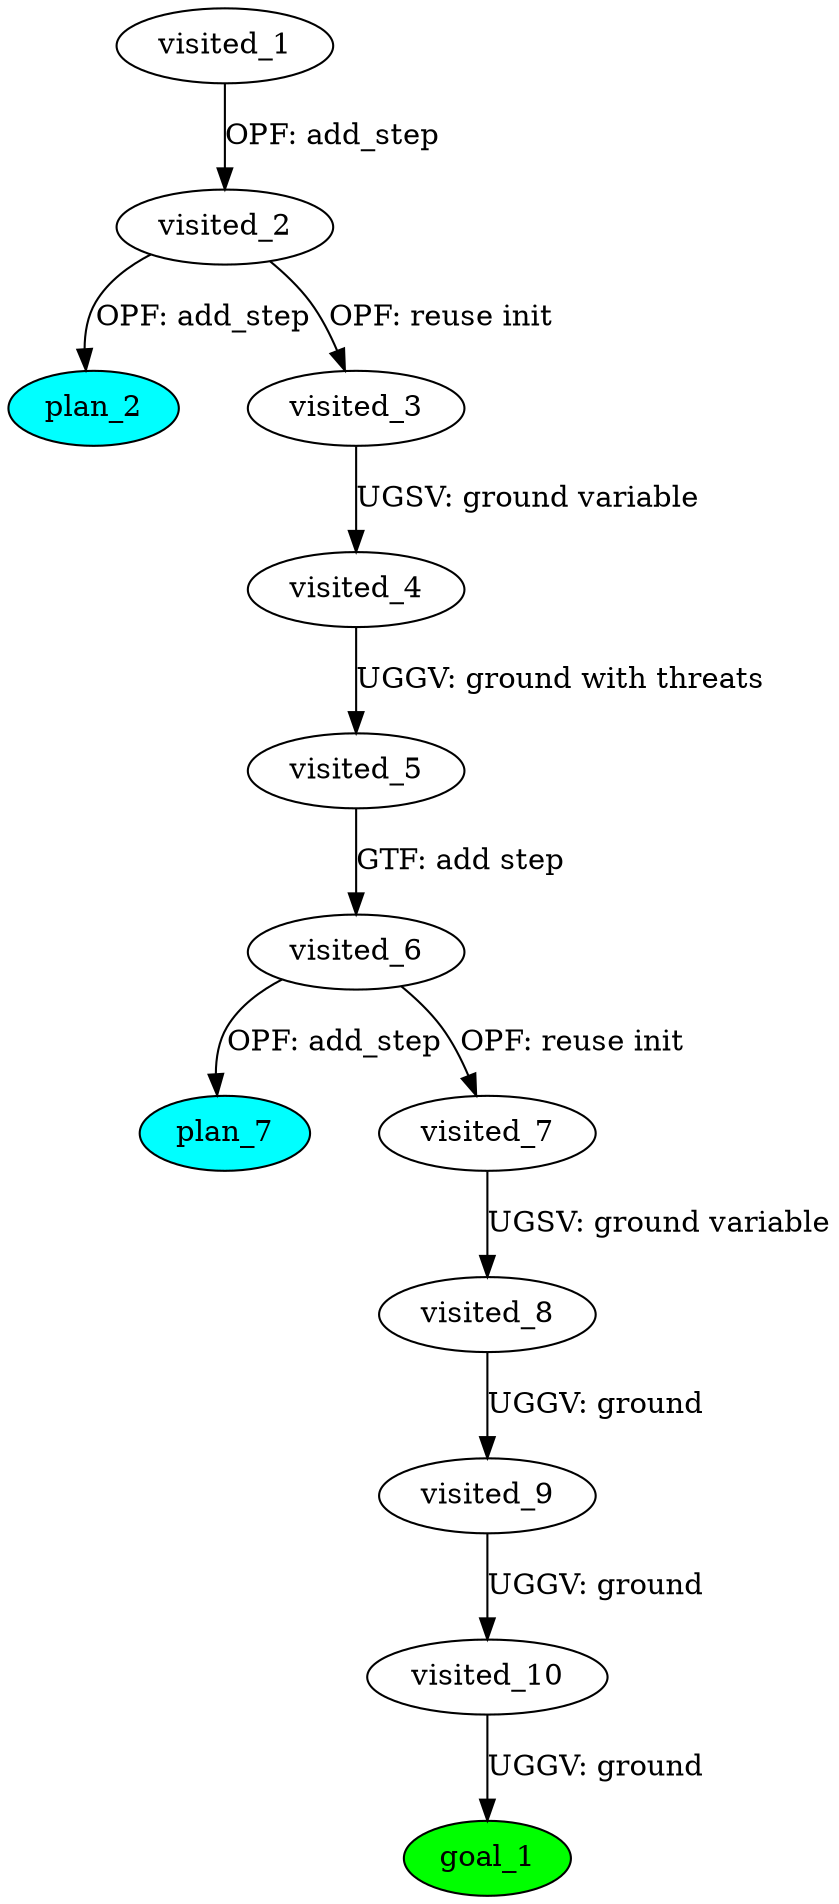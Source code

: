 digraph {
	"a08a8461-367f-cbe0-099e-4cc2ada16327" [label=plan_0 fillcolor=cyan style=filled]
	"a08a8461-367f-cbe0-099e-4cc2ada16327" [label=visited_1 fillcolor=white style=filled]
	"326c7c76-96d8-0638-aa19-9d0fdac01824" [label=plan_1 fillcolor=cyan style=filled]
	"a08a8461-367f-cbe0-099e-4cc2ada16327" -> "326c7c76-96d8-0638-aa19-9d0fdac01824" [label="OPF: add_step"]
	"326c7c76-96d8-0638-aa19-9d0fdac01824" [label=visited_2 fillcolor=white style=filled]
	"d624b7ef-5f9f-1db3-707b-0426d80fea64" [label=plan_2 fillcolor=cyan style=filled]
	"326c7c76-96d8-0638-aa19-9d0fdac01824" -> "d624b7ef-5f9f-1db3-707b-0426d80fea64" [label="OPF: add_step"]
	"3f650334-5988-b3f2-34d6-5ba051bb56fc" [label=plan_3 fillcolor=cyan style=filled]
	"326c7c76-96d8-0638-aa19-9d0fdac01824" -> "3f650334-5988-b3f2-34d6-5ba051bb56fc" [label="OPF: reuse init"]
	"3f650334-5988-b3f2-34d6-5ba051bb56fc" [label=visited_3 fillcolor=white style=filled]
	"7eb5493e-5496-c338-b09f-863e1196f4d8" [label=plan_4 fillcolor=cyan style=filled]
	"3f650334-5988-b3f2-34d6-5ba051bb56fc" -> "7eb5493e-5496-c338-b09f-863e1196f4d8" [label="UGSV: ground variable"]
	"7eb5493e-5496-c338-b09f-863e1196f4d8" [label=visited_4 fillcolor=white style=filled]
	"759d0660-f7fc-111d-e661-ea7e24066472" [label=plan_5 fillcolor=cyan style=filled]
	"7eb5493e-5496-c338-b09f-863e1196f4d8" -> "759d0660-f7fc-111d-e661-ea7e24066472" [label="UGGV: ground with threats"]
	"759d0660-f7fc-111d-e661-ea7e24066472" [label=visited_5 fillcolor=white style=filled]
	"458c6bdd-9e70-49ff-0cd7-897f286d84e5" [label=plan_6 fillcolor=cyan style=filled]
	"759d0660-f7fc-111d-e661-ea7e24066472" -> "458c6bdd-9e70-49ff-0cd7-897f286d84e5" [label="GTF: add step"]
	"458c6bdd-9e70-49ff-0cd7-897f286d84e5" [label=visited_6 fillcolor=white style=filled]
	"01383406-f9fa-a20f-75ea-a8fbca7e6bd7" [label=plan_7 fillcolor=cyan style=filled]
	"458c6bdd-9e70-49ff-0cd7-897f286d84e5" -> "01383406-f9fa-a20f-75ea-a8fbca7e6bd7" [label="OPF: add_step"]
	"97cf263a-bfa9-0e41-c78e-bdd57c9dea1f" [label=plan_8 fillcolor=cyan style=filled]
	"458c6bdd-9e70-49ff-0cd7-897f286d84e5" -> "97cf263a-bfa9-0e41-c78e-bdd57c9dea1f" [label="OPF: reuse init"]
	"97cf263a-bfa9-0e41-c78e-bdd57c9dea1f" [label=visited_7 fillcolor=white style=filled]
	"95a42bd4-d76c-1ede-4745-8e95594b763a" [label=plan_9 fillcolor=cyan style=filled]
	"97cf263a-bfa9-0e41-c78e-bdd57c9dea1f" -> "95a42bd4-d76c-1ede-4745-8e95594b763a" [label="UGSV: ground variable"]
	"95a42bd4-d76c-1ede-4745-8e95594b763a" [label=visited_8 fillcolor=white style=filled]
	"f52d67c7-ebbb-0653-1d5f-151f267706bd" [label=plan_10 fillcolor=cyan style=filled]
	"95a42bd4-d76c-1ede-4745-8e95594b763a" -> "f52d67c7-ebbb-0653-1d5f-151f267706bd" [label="UGGV: ground"]
	"f52d67c7-ebbb-0653-1d5f-151f267706bd" [label=visited_9 fillcolor=white style=filled]
	"864a512d-d9ce-129c-1b57-856c005b8b64" [label=plan_11 fillcolor=cyan style=filled]
	"f52d67c7-ebbb-0653-1d5f-151f267706bd" -> "864a512d-d9ce-129c-1b57-856c005b8b64" [label="UGGV: ground"]
	"864a512d-d9ce-129c-1b57-856c005b8b64" [label=visited_10 fillcolor=white style=filled]
	"8bb2d4e3-8143-16e8-122d-4ad9ccb8e56f" [label=plan_12 fillcolor=cyan style=filled]
	"864a512d-d9ce-129c-1b57-856c005b8b64" -> "8bb2d4e3-8143-16e8-122d-4ad9ccb8e56f" [label="UGGV: ground"]
	"8bb2d4e3-8143-16e8-122d-4ad9ccb8e56f" [label=visited_11 fillcolor=white style=filled]
	"8bb2d4e3-8143-16e8-122d-4ad9ccb8e56f" [label=goal_1 fillcolor=green style=filled]
}
